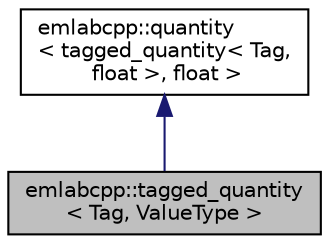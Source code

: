 digraph "emlabcpp::tagged_quantity&lt; Tag, ValueType &gt;"
{
 // LATEX_PDF_SIZE
  edge [fontname="Helvetica",fontsize="10",labelfontname="Helvetica",labelfontsize="10"];
  node [fontname="Helvetica",fontsize="10",shape=record];
  Node1 [label="emlabcpp::tagged_quantity\l\< Tag, ValueType \>",height=0.2,width=0.4,color="black", fillcolor="grey75", style="filled", fontcolor="black",tooltip=" "];
  Node2 -> Node1 [dir="back",color="midnightblue",fontsize="10",style="solid",fontname="Helvetica"];
  Node2 [label="emlabcpp::quantity\l\< tagged_quantity\< Tag,\l float \>, float \>",height=0.2,width=0.4,color="black", fillcolor="white", style="filled",URL="$classemlabcpp_1_1quantity.html",tooltip=" "];
}
